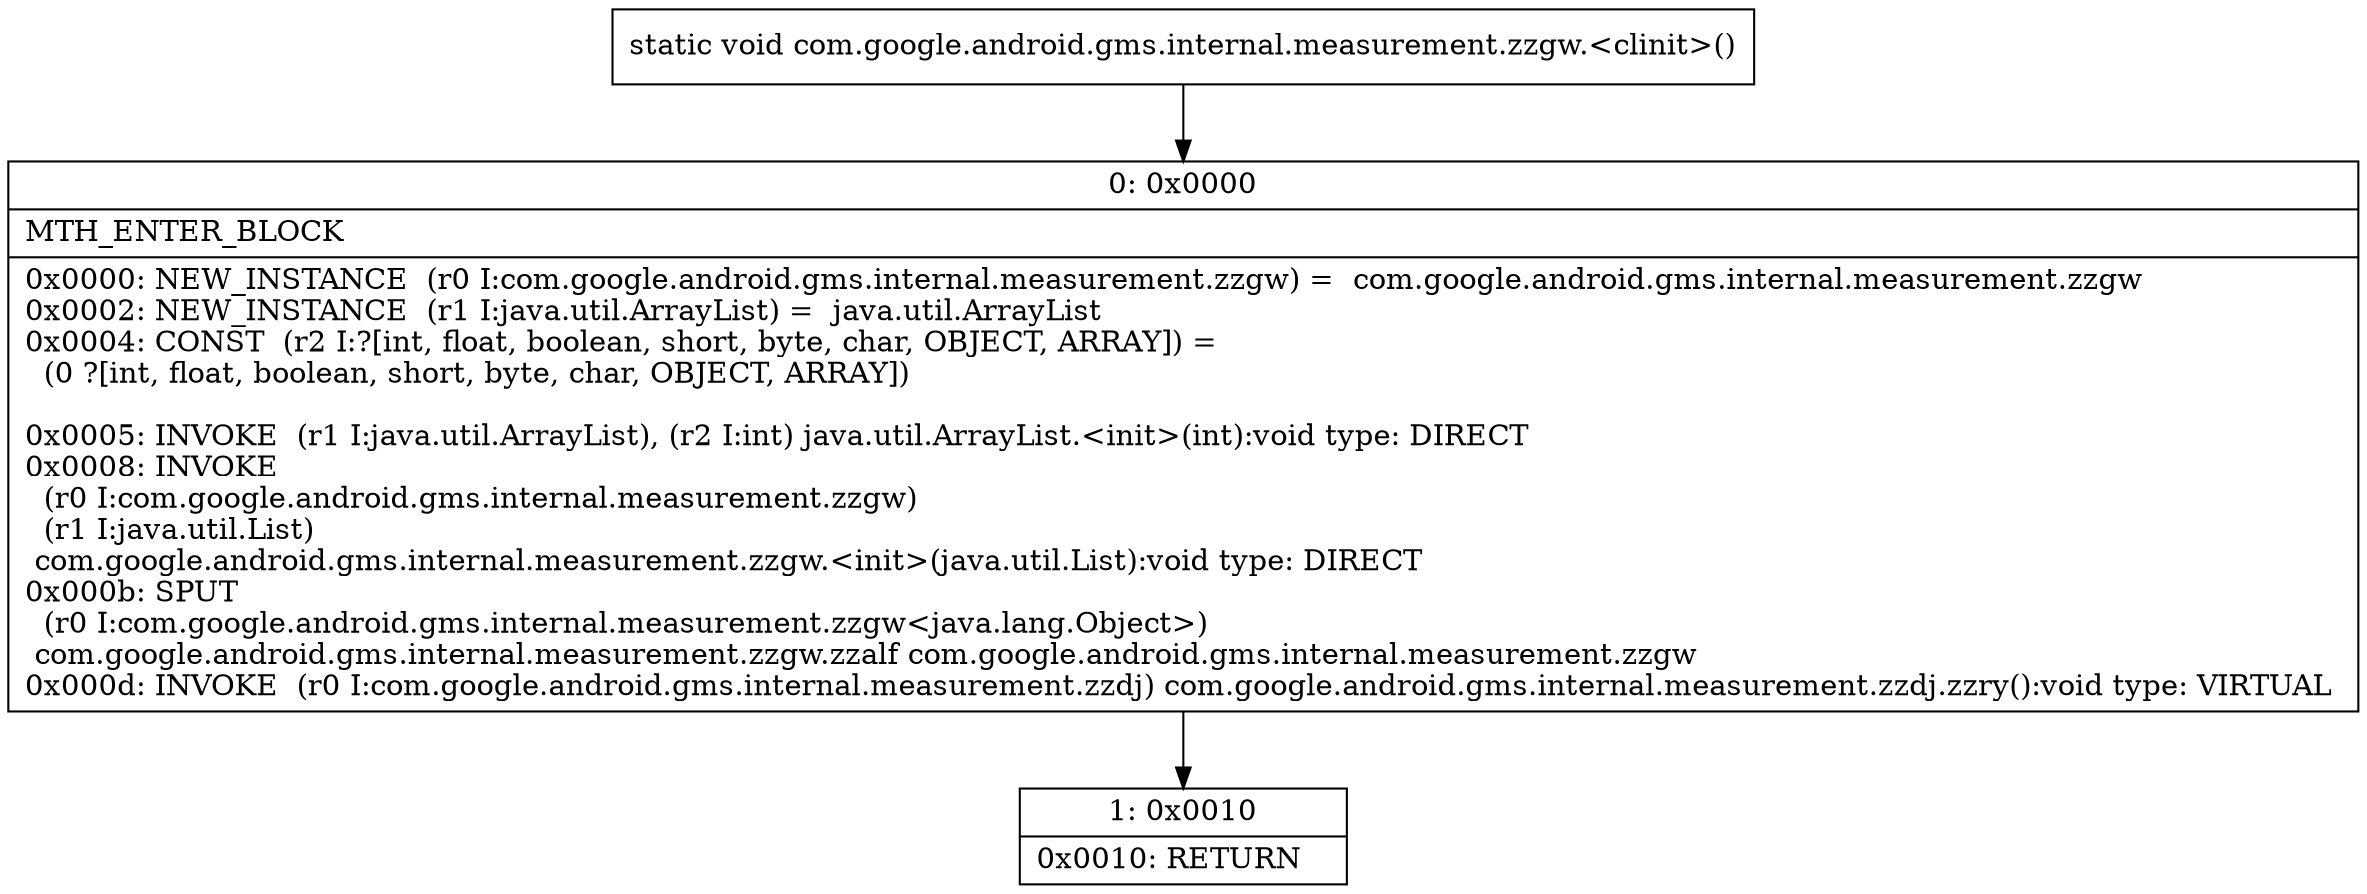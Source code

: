 digraph "CFG forcom.google.android.gms.internal.measurement.zzgw.\<clinit\>()V" {
Node_0 [shape=record,label="{0\:\ 0x0000|MTH_ENTER_BLOCK\l|0x0000: NEW_INSTANCE  (r0 I:com.google.android.gms.internal.measurement.zzgw) =  com.google.android.gms.internal.measurement.zzgw \l0x0002: NEW_INSTANCE  (r1 I:java.util.ArrayList) =  java.util.ArrayList \l0x0004: CONST  (r2 I:?[int, float, boolean, short, byte, char, OBJECT, ARRAY]) = \l  (0 ?[int, float, boolean, short, byte, char, OBJECT, ARRAY])\l \l0x0005: INVOKE  (r1 I:java.util.ArrayList), (r2 I:int) java.util.ArrayList.\<init\>(int):void type: DIRECT \l0x0008: INVOKE  \l  (r0 I:com.google.android.gms.internal.measurement.zzgw)\l  (r1 I:java.util.List)\l com.google.android.gms.internal.measurement.zzgw.\<init\>(java.util.List):void type: DIRECT \l0x000b: SPUT  \l  (r0 I:com.google.android.gms.internal.measurement.zzgw\<java.lang.Object\>)\l com.google.android.gms.internal.measurement.zzgw.zzalf com.google.android.gms.internal.measurement.zzgw \l0x000d: INVOKE  (r0 I:com.google.android.gms.internal.measurement.zzdj) com.google.android.gms.internal.measurement.zzdj.zzry():void type: VIRTUAL \l}"];
Node_1 [shape=record,label="{1\:\ 0x0010|0x0010: RETURN   \l}"];
MethodNode[shape=record,label="{static void com.google.android.gms.internal.measurement.zzgw.\<clinit\>() }"];
MethodNode -> Node_0;
Node_0 -> Node_1;
}

